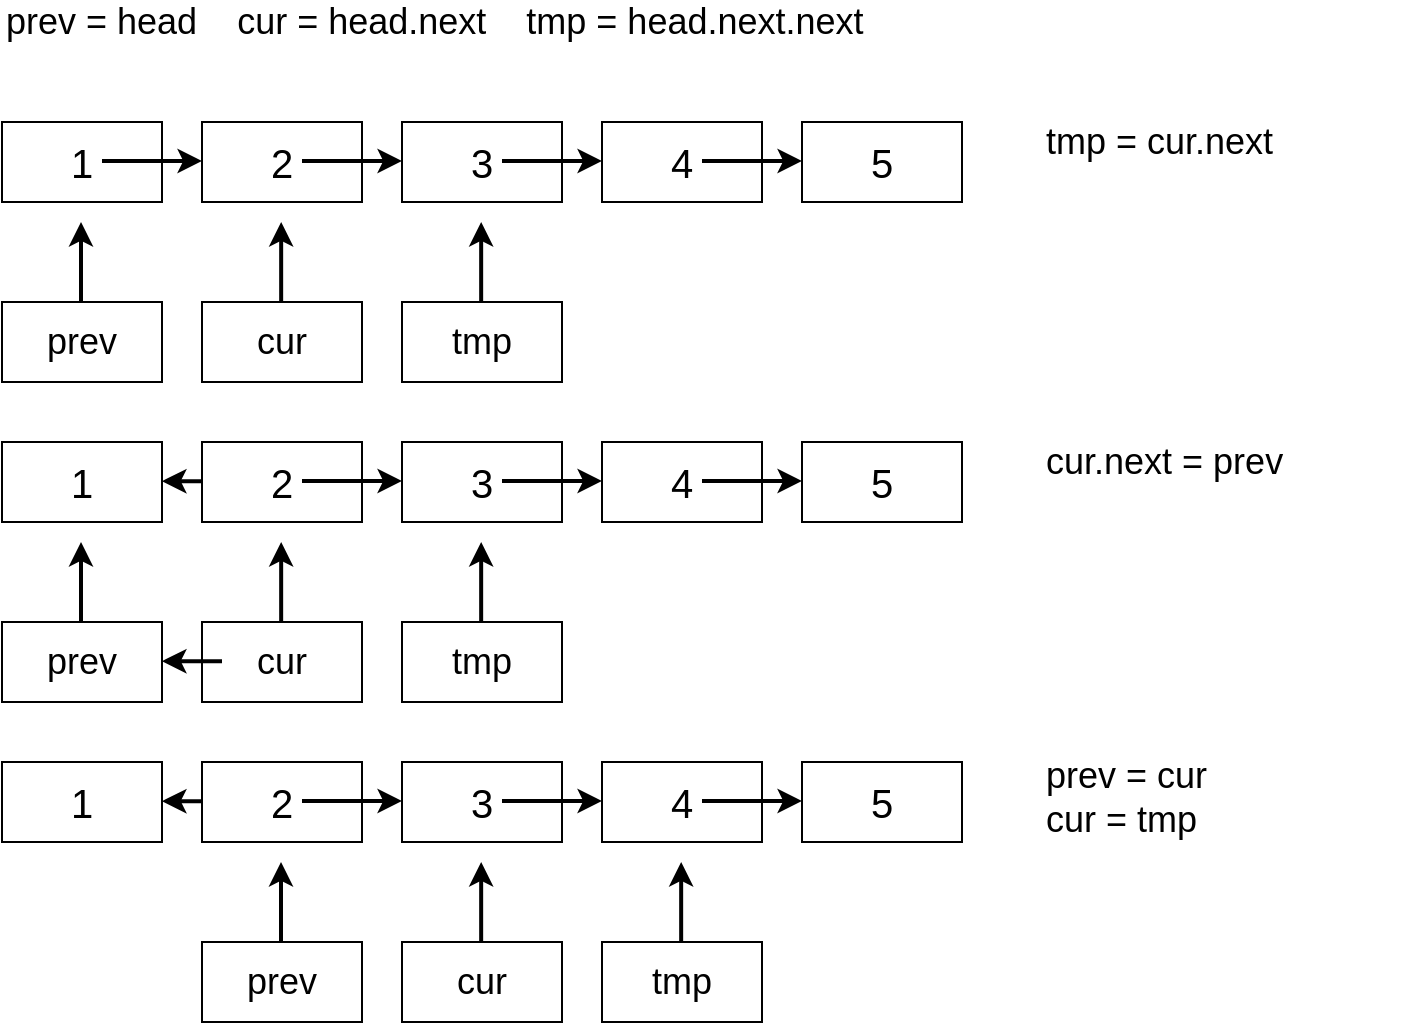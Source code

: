 <mxfile version="13.2.4" type="device"><diagram id="gR7kR-Jp89fcwNg0kR45" name="Page-1"><mxGraphModel dx="808" dy="620" grid="1" gridSize="10" guides="1" tooltips="1" connect="1" arrows="1" fold="1" page="1" pageScale="1" pageWidth="1169" pageHeight="827" math="0" shadow="0"><root><mxCell id="0"/><mxCell id="1" parent="0"/><mxCell id="PSO1BnZpm4wQ6oG4T2mL-1" value="1" style="rounded=0;whiteSpace=wrap;html=1;fontSize=20;" vertex="1" parent="1"><mxGeometry x="160" y="200" width="80" height="40" as="geometry"/></mxCell><mxCell id="PSO1BnZpm4wQ6oG4T2mL-2" value="2" style="rounded=0;whiteSpace=wrap;html=1;fontSize=20;" vertex="1" parent="1"><mxGeometry x="260" y="200" width="80" height="40" as="geometry"/></mxCell><mxCell id="PSO1BnZpm4wQ6oG4T2mL-3" value="3" style="rounded=0;whiteSpace=wrap;html=1;fontSize=20;" vertex="1" parent="1"><mxGeometry x="360" y="200" width="80" height="40" as="geometry"/></mxCell><mxCell id="PSO1BnZpm4wQ6oG4T2mL-4" value="4" style="rounded=0;whiteSpace=wrap;html=1;fontSize=20;" vertex="1" parent="1"><mxGeometry x="460" y="200" width="80" height="40" as="geometry"/></mxCell><mxCell id="PSO1BnZpm4wQ6oG4T2mL-5" value="5" style="rounded=0;whiteSpace=wrap;html=1;fontSize=20;" vertex="1" parent="1"><mxGeometry x="560" y="200" width="80" height="40" as="geometry"/></mxCell><mxCell id="PSO1BnZpm4wQ6oG4T2mL-6" value="" style="endArrow=classic;html=1;strokeWidth=2;" edge="1" parent="1"><mxGeometry width="50" height="50" relative="1" as="geometry"><mxPoint x="210" y="219.5" as="sourcePoint"/><mxPoint x="260" y="219.5" as="targetPoint"/></mxGeometry></mxCell><mxCell id="PSO1BnZpm4wQ6oG4T2mL-7" value="" style="endArrow=classic;html=1;strokeWidth=2;" edge="1" parent="1"><mxGeometry width="50" height="50" relative="1" as="geometry"><mxPoint x="310" y="219.5" as="sourcePoint"/><mxPoint x="360" y="219.5" as="targetPoint"/></mxGeometry></mxCell><mxCell id="PSO1BnZpm4wQ6oG4T2mL-8" value="" style="endArrow=classic;html=1;strokeWidth=2;" edge="1" parent="1"><mxGeometry width="50" height="50" relative="1" as="geometry"><mxPoint x="410" y="219.5" as="sourcePoint"/><mxPoint x="460" y="219.5" as="targetPoint"/></mxGeometry></mxCell><mxCell id="PSO1BnZpm4wQ6oG4T2mL-9" value="" style="endArrow=classic;html=1;strokeWidth=2;" edge="1" parent="1"><mxGeometry width="50" height="50" relative="1" as="geometry"><mxPoint x="510" y="219.5" as="sourcePoint"/><mxPoint x="560" y="219.5" as="targetPoint"/></mxGeometry></mxCell><mxCell id="PSO1BnZpm4wQ6oG4T2mL-11" value="prev" style="rounded=0;whiteSpace=wrap;html=1;fontSize=18;" vertex="1" parent="1"><mxGeometry x="160" y="290" width="80" height="40" as="geometry"/></mxCell><mxCell id="PSO1BnZpm4wQ6oG4T2mL-12" value="" style="endArrow=classic;html=1;strokeWidth=2;" edge="1" parent="1"><mxGeometry width="50" height="50" relative="1" as="geometry"><mxPoint x="199.5" y="290" as="sourcePoint"/><mxPoint x="199.5" y="250" as="targetPoint"/></mxGeometry></mxCell><mxCell id="PSO1BnZpm4wQ6oG4T2mL-13" value="cur" style="rounded=0;whiteSpace=wrap;html=1;fontSize=18;" vertex="1" parent="1"><mxGeometry x="260" y="290" width="80" height="40" as="geometry"/></mxCell><mxCell id="PSO1BnZpm4wQ6oG4T2mL-14" value="" style="endArrow=classic;html=1;strokeWidth=2;" edge="1" parent="1"><mxGeometry width="50" height="50" relative="1" as="geometry"><mxPoint x="299.58" y="290" as="sourcePoint"/><mxPoint x="299.58" y="250" as="targetPoint"/></mxGeometry></mxCell><mxCell id="PSO1BnZpm4wQ6oG4T2mL-15" value="" style="endArrow=classic;html=1;strokeWidth=2;" edge="1" parent="1"><mxGeometry width="50" height="50" relative="1" as="geometry"><mxPoint x="399.58" y="290" as="sourcePoint"/><mxPoint x="399.58" y="250" as="targetPoint"/></mxGeometry></mxCell><mxCell id="PSO1BnZpm4wQ6oG4T2mL-16" value="tmp" style="rounded=0;whiteSpace=wrap;html=1;fontSize=18;" vertex="1" parent="1"><mxGeometry x="360" y="290" width="80" height="40" as="geometry"/></mxCell><mxCell id="PSO1BnZpm4wQ6oG4T2mL-20" value="" style="endArrow=classic;html=1;strokeWidth=2;" edge="1" parent="1"><mxGeometry width="50" height="50" relative="1" as="geometry"><mxPoint x="270" y="379.58" as="sourcePoint"/><mxPoint x="240" y="379.58" as="targetPoint"/></mxGeometry></mxCell><mxCell id="PSO1BnZpm4wQ6oG4T2mL-21" value="1" style="rounded=0;whiteSpace=wrap;html=1;fontSize=20;" vertex="1" parent="1"><mxGeometry x="160" y="360" width="80" height="40" as="geometry"/></mxCell><mxCell id="PSO1BnZpm4wQ6oG4T2mL-22" value="2" style="rounded=0;whiteSpace=wrap;html=1;fontSize=20;" vertex="1" parent="1"><mxGeometry x="260" y="360" width="80" height="40" as="geometry"/></mxCell><mxCell id="PSO1BnZpm4wQ6oG4T2mL-23" value="3" style="rounded=0;whiteSpace=wrap;html=1;fontSize=20;" vertex="1" parent="1"><mxGeometry x="360" y="360" width="80" height="40" as="geometry"/></mxCell><mxCell id="PSO1BnZpm4wQ6oG4T2mL-24" value="4" style="rounded=0;whiteSpace=wrap;html=1;fontSize=20;" vertex="1" parent="1"><mxGeometry x="460" y="360" width="80" height="40" as="geometry"/></mxCell><mxCell id="PSO1BnZpm4wQ6oG4T2mL-25" value="5" style="rounded=0;whiteSpace=wrap;html=1;fontSize=20;" vertex="1" parent="1"><mxGeometry x="560" y="360" width="80" height="40" as="geometry"/></mxCell><mxCell id="PSO1BnZpm4wQ6oG4T2mL-27" value="" style="endArrow=classic;html=1;strokeWidth=2;" edge="1" parent="1"><mxGeometry width="50" height="50" relative="1" as="geometry"><mxPoint x="310" y="379.5" as="sourcePoint"/><mxPoint x="360" y="379.5" as="targetPoint"/></mxGeometry></mxCell><mxCell id="PSO1BnZpm4wQ6oG4T2mL-28" value="" style="endArrow=classic;html=1;strokeWidth=2;" edge="1" parent="1"><mxGeometry width="50" height="50" relative="1" as="geometry"><mxPoint x="410" y="379.5" as="sourcePoint"/><mxPoint x="460" y="379.5" as="targetPoint"/></mxGeometry></mxCell><mxCell id="PSO1BnZpm4wQ6oG4T2mL-29" value="" style="endArrow=classic;html=1;strokeWidth=2;" edge="1" parent="1"><mxGeometry width="50" height="50" relative="1" as="geometry"><mxPoint x="510" y="379.5" as="sourcePoint"/><mxPoint x="560" y="379.5" as="targetPoint"/></mxGeometry></mxCell><mxCell id="PSO1BnZpm4wQ6oG4T2mL-30" value="prev" style="rounded=0;whiteSpace=wrap;html=1;fontSize=18;" vertex="1" parent="1"><mxGeometry x="160" y="450" width="80" height="40" as="geometry"/></mxCell><mxCell id="PSO1BnZpm4wQ6oG4T2mL-31" value="" style="endArrow=classic;html=1;strokeWidth=2;" edge="1" parent="1"><mxGeometry width="50" height="50" relative="1" as="geometry"><mxPoint x="199.5" y="450" as="sourcePoint"/><mxPoint x="199.5" y="410" as="targetPoint"/></mxGeometry></mxCell><mxCell id="PSO1BnZpm4wQ6oG4T2mL-32" value="cur" style="rounded=0;whiteSpace=wrap;html=1;fontSize=18;" vertex="1" parent="1"><mxGeometry x="260" y="450" width="80" height="40" as="geometry"/></mxCell><mxCell id="PSO1BnZpm4wQ6oG4T2mL-33" value="" style="endArrow=classic;html=1;strokeWidth=2;" edge="1" parent="1"><mxGeometry width="50" height="50" relative="1" as="geometry"><mxPoint x="299.58" y="450" as="sourcePoint"/><mxPoint x="299.58" y="410" as="targetPoint"/></mxGeometry></mxCell><mxCell id="PSO1BnZpm4wQ6oG4T2mL-34" value="" style="endArrow=classic;html=1;strokeWidth=2;" edge="1" parent="1"><mxGeometry width="50" height="50" relative="1" as="geometry"><mxPoint x="399.58" y="450" as="sourcePoint"/><mxPoint x="399.58" y="410" as="targetPoint"/></mxGeometry></mxCell><mxCell id="PSO1BnZpm4wQ6oG4T2mL-35" value="tmp" style="rounded=0;whiteSpace=wrap;html=1;fontSize=18;" vertex="1" parent="1"><mxGeometry x="360" y="450" width="80" height="40" as="geometry"/></mxCell><mxCell id="PSO1BnZpm4wQ6oG4T2mL-36" value="" style="endArrow=classic;html=1;strokeWidth=2;" edge="1" parent="1"><mxGeometry width="50" height="50" relative="1" as="geometry"><mxPoint x="270" y="469.58" as="sourcePoint"/><mxPoint x="240" y="469.58" as="targetPoint"/></mxGeometry></mxCell><mxCell id="PSO1BnZpm4wQ6oG4T2mL-37" value="" style="endArrow=classic;html=1;strokeWidth=2;" edge="1" parent="1"><mxGeometry width="50" height="50" relative="1" as="geometry"><mxPoint x="270" y="539.58" as="sourcePoint"/><mxPoint x="240" y="539.58" as="targetPoint"/></mxGeometry></mxCell><mxCell id="PSO1BnZpm4wQ6oG4T2mL-38" value="1" style="rounded=0;whiteSpace=wrap;html=1;fontSize=20;" vertex="1" parent="1"><mxGeometry x="160" y="520" width="80" height="40" as="geometry"/></mxCell><mxCell id="PSO1BnZpm4wQ6oG4T2mL-39" value="2" style="rounded=0;whiteSpace=wrap;html=1;fontSize=20;" vertex="1" parent="1"><mxGeometry x="260" y="520" width="80" height="40" as="geometry"/></mxCell><mxCell id="PSO1BnZpm4wQ6oG4T2mL-40" value="3" style="rounded=0;whiteSpace=wrap;html=1;fontSize=20;" vertex="1" parent="1"><mxGeometry x="360" y="520" width="80" height="40" as="geometry"/></mxCell><mxCell id="PSO1BnZpm4wQ6oG4T2mL-41" value="4" style="rounded=0;whiteSpace=wrap;html=1;fontSize=20;" vertex="1" parent="1"><mxGeometry x="460" y="520" width="80" height="40" as="geometry"/></mxCell><mxCell id="PSO1BnZpm4wQ6oG4T2mL-42" value="5" style="rounded=0;whiteSpace=wrap;html=1;fontSize=20;" vertex="1" parent="1"><mxGeometry x="560" y="520" width="80" height="40" as="geometry"/></mxCell><mxCell id="PSO1BnZpm4wQ6oG4T2mL-43" value="" style="endArrow=classic;html=1;strokeWidth=2;" edge="1" parent="1"><mxGeometry width="50" height="50" relative="1" as="geometry"><mxPoint x="310" y="539.5" as="sourcePoint"/><mxPoint x="360" y="539.5" as="targetPoint"/></mxGeometry></mxCell><mxCell id="PSO1BnZpm4wQ6oG4T2mL-44" value="" style="endArrow=classic;html=1;strokeWidth=2;" edge="1" parent="1"><mxGeometry width="50" height="50" relative="1" as="geometry"><mxPoint x="410" y="539.5" as="sourcePoint"/><mxPoint x="460" y="539.5" as="targetPoint"/></mxGeometry></mxCell><mxCell id="PSO1BnZpm4wQ6oG4T2mL-45" value="" style="endArrow=classic;html=1;strokeWidth=2;" edge="1" parent="1"><mxGeometry width="50" height="50" relative="1" as="geometry"><mxPoint x="510" y="539.5" as="sourcePoint"/><mxPoint x="560" y="539.5" as="targetPoint"/></mxGeometry></mxCell><mxCell id="PSO1BnZpm4wQ6oG4T2mL-46" value="prev" style="rounded=0;whiteSpace=wrap;html=1;fontSize=18;" vertex="1" parent="1"><mxGeometry x="260" y="610" width="80" height="40" as="geometry"/></mxCell><mxCell id="PSO1BnZpm4wQ6oG4T2mL-47" value="" style="endArrow=classic;html=1;strokeWidth=2;" edge="1" parent="1"><mxGeometry width="50" height="50" relative="1" as="geometry"><mxPoint x="299.5" y="610.0" as="sourcePoint"/><mxPoint x="299.5" y="570.0" as="targetPoint"/></mxGeometry></mxCell><mxCell id="PSO1BnZpm4wQ6oG4T2mL-48" value="cur" style="rounded=0;whiteSpace=wrap;html=1;fontSize=18;" vertex="1" parent="1"><mxGeometry x="360" y="610" width="80" height="40" as="geometry"/></mxCell><mxCell id="PSO1BnZpm4wQ6oG4T2mL-49" value="" style="endArrow=classic;html=1;strokeWidth=2;" edge="1" parent="1"><mxGeometry width="50" height="50" relative="1" as="geometry"><mxPoint x="399.58" y="610.0" as="sourcePoint"/><mxPoint x="399.58" y="570.0" as="targetPoint"/></mxGeometry></mxCell><mxCell id="PSO1BnZpm4wQ6oG4T2mL-50" value="" style="endArrow=classic;html=1;strokeWidth=2;" edge="1" parent="1"><mxGeometry width="50" height="50" relative="1" as="geometry"><mxPoint x="499.58" y="610.0" as="sourcePoint"/><mxPoint x="499.58" y="570.0" as="targetPoint"/></mxGeometry></mxCell><mxCell id="PSO1BnZpm4wQ6oG4T2mL-51" value="tmp" style="rounded=0;whiteSpace=wrap;html=1;fontSize=18;" vertex="1" parent="1"><mxGeometry x="460" y="610" width="80" height="40" as="geometry"/></mxCell><mxCell id="PSO1BnZpm4wQ6oG4T2mL-53" value="cur.next = prev" style="text;html=1;strokeColor=none;fillColor=none;align=left;verticalAlign=middle;whiteSpace=wrap;rounded=0;fontSize=18;" vertex="1" parent="1"><mxGeometry x="680" y="360" width="180" height="20" as="geometry"/></mxCell><mxCell id="PSO1BnZpm4wQ6oG4T2mL-54" value="prev = cur&lt;br&gt;cur = tmp" style="text;html=1;strokeColor=none;fillColor=none;align=left;verticalAlign=top;whiteSpace=wrap;rounded=0;fontSize=18;" vertex="1" parent="1"><mxGeometry x="680" y="510" width="180" height="50" as="geometry"/></mxCell><mxCell id="PSO1BnZpm4wQ6oG4T2mL-55" value="tmp = cur.next" style="text;html=1;strokeColor=none;fillColor=none;align=left;verticalAlign=middle;whiteSpace=wrap;rounded=0;fontSize=18;" vertex="1" parent="1"><mxGeometry x="680" y="200" width="180" height="20" as="geometry"/></mxCell><mxCell id="PSO1BnZpm4wQ6oG4T2mL-56" value="prev = head&amp;nbsp; &amp;nbsp; cur = head.next&amp;nbsp; &amp;nbsp; tmp = head.next.next" style="text;html=1;strokeColor=none;fillColor=none;align=left;verticalAlign=middle;whiteSpace=wrap;rounded=0;fontSize=18;" vertex="1" parent="1"><mxGeometry x="160" y="140" width="510" height="20" as="geometry"/></mxCell></root></mxGraphModel></diagram></mxfile>